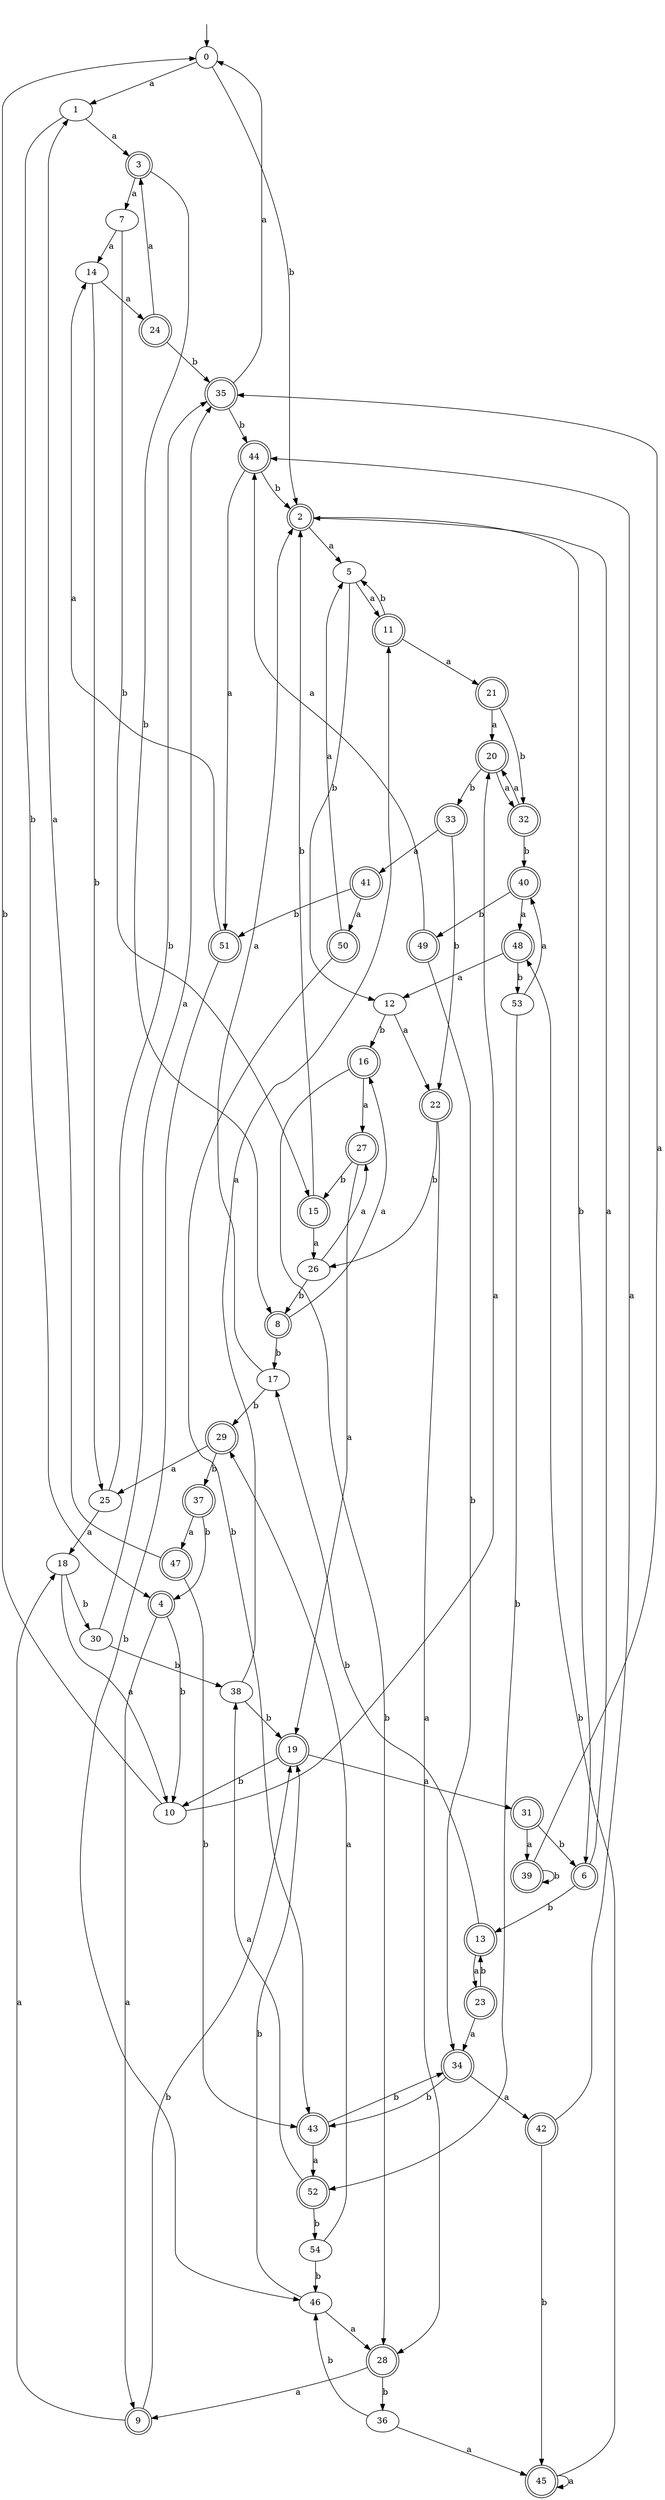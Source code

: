 digraph RandomDFA {
  __start0 [label="", shape=none];
  __start0 -> 0 [label=""];
  0 [shape=circle]
  0 -> 1 [label="a"]
  0 -> 2 [label="b"]
  1
  1 -> 3 [label="a"]
  1 -> 4 [label="b"]
  2 [shape=doublecircle]
  2 -> 5 [label="a"]
  2 -> 6 [label="b"]
  3 [shape=doublecircle]
  3 -> 7 [label="a"]
  3 -> 8 [label="b"]
  4 [shape=doublecircle]
  4 -> 9 [label="a"]
  4 -> 10 [label="b"]
  5
  5 -> 11 [label="a"]
  5 -> 12 [label="b"]
  6 [shape=doublecircle]
  6 -> 2 [label="a"]
  6 -> 13 [label="b"]
  7
  7 -> 14 [label="a"]
  7 -> 15 [label="b"]
  8 [shape=doublecircle]
  8 -> 16 [label="a"]
  8 -> 17 [label="b"]
  9 [shape=doublecircle]
  9 -> 18 [label="a"]
  9 -> 19 [label="b"]
  10
  10 -> 20 [label="a"]
  10 -> 0 [label="b"]
  11 [shape=doublecircle]
  11 -> 21 [label="a"]
  11 -> 5 [label="b"]
  12
  12 -> 22 [label="a"]
  12 -> 16 [label="b"]
  13 [shape=doublecircle]
  13 -> 23 [label="a"]
  13 -> 17 [label="b"]
  14
  14 -> 24 [label="a"]
  14 -> 25 [label="b"]
  15 [shape=doublecircle]
  15 -> 26 [label="a"]
  15 -> 2 [label="b"]
  16 [shape=doublecircle]
  16 -> 27 [label="a"]
  16 -> 28 [label="b"]
  17
  17 -> 2 [label="a"]
  17 -> 29 [label="b"]
  18
  18 -> 10 [label="a"]
  18 -> 30 [label="b"]
  19 [shape=doublecircle]
  19 -> 31 [label="a"]
  19 -> 10 [label="b"]
  20 [shape=doublecircle]
  20 -> 32 [label="a"]
  20 -> 33 [label="b"]
  21 [shape=doublecircle]
  21 -> 20 [label="a"]
  21 -> 32 [label="b"]
  22 [shape=doublecircle]
  22 -> 28 [label="a"]
  22 -> 26 [label="b"]
  23 [shape=doublecircle]
  23 -> 34 [label="a"]
  23 -> 13 [label="b"]
  24 [shape=doublecircle]
  24 -> 3 [label="a"]
  24 -> 35 [label="b"]
  25
  25 -> 18 [label="a"]
  25 -> 35 [label="b"]
  26
  26 -> 27 [label="a"]
  26 -> 8 [label="b"]
  27 [shape=doublecircle]
  27 -> 19 [label="a"]
  27 -> 15 [label="b"]
  28 [shape=doublecircle]
  28 -> 9 [label="a"]
  28 -> 36 [label="b"]
  29 [shape=doublecircle]
  29 -> 25 [label="a"]
  29 -> 37 [label="b"]
  30
  30 -> 35 [label="a"]
  30 -> 38 [label="b"]
  31 [shape=doublecircle]
  31 -> 39 [label="a"]
  31 -> 6 [label="b"]
  32 [shape=doublecircle]
  32 -> 20 [label="a"]
  32 -> 40 [label="b"]
  33 [shape=doublecircle]
  33 -> 41 [label="a"]
  33 -> 22 [label="b"]
  34 [shape=doublecircle]
  34 -> 42 [label="a"]
  34 -> 43 [label="b"]
  35 [shape=doublecircle]
  35 -> 0 [label="a"]
  35 -> 44 [label="b"]
  36
  36 -> 45 [label="a"]
  36 -> 46 [label="b"]
  37 [shape=doublecircle]
  37 -> 47 [label="a"]
  37 -> 4 [label="b"]
  38
  38 -> 11 [label="a"]
  38 -> 19 [label="b"]
  39 [shape=doublecircle]
  39 -> 35 [label="a"]
  39 -> 39 [label="b"]
  40 [shape=doublecircle]
  40 -> 48 [label="a"]
  40 -> 49 [label="b"]
  41 [shape=doublecircle]
  41 -> 50 [label="a"]
  41 -> 51 [label="b"]
  42 [shape=doublecircle]
  42 -> 44 [label="a"]
  42 -> 45 [label="b"]
  43 [shape=doublecircle]
  43 -> 52 [label="a"]
  43 -> 34 [label="b"]
  44 [shape=doublecircle]
  44 -> 51 [label="a"]
  44 -> 2 [label="b"]
  45 [shape=doublecircle]
  45 -> 45 [label="a"]
  45 -> 48 [label="b"]
  46
  46 -> 28 [label="a"]
  46 -> 19 [label="b"]
  47 [shape=doublecircle]
  47 -> 1 [label="a"]
  47 -> 43 [label="b"]
  48 [shape=doublecircle]
  48 -> 12 [label="a"]
  48 -> 53 [label="b"]
  49 [shape=doublecircle]
  49 -> 44 [label="a"]
  49 -> 34 [label="b"]
  50 [shape=doublecircle]
  50 -> 5 [label="a"]
  50 -> 43 [label="b"]
  51 [shape=doublecircle]
  51 -> 14 [label="a"]
  51 -> 46 [label="b"]
  52 [shape=doublecircle]
  52 -> 38 [label="a"]
  52 -> 54 [label="b"]
  53
  53 -> 40 [label="a"]
  53 -> 52 [label="b"]
  54
  54 -> 29 [label="a"]
  54 -> 46 [label="b"]
}
